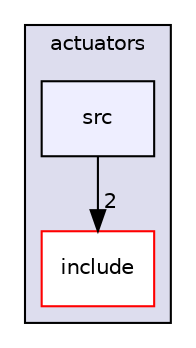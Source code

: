 digraph "catkin_ws/src/hardware/actuators/src" {
  compound=true
  node [ fontsize="10", fontname="Helvetica"];
  edge [ labelfontsize="10", labelfontname="Helvetica"];
  subgraph clusterdir_505a92d04ae516fa1bd5598d51b36237 {
    graph [ bgcolor="#ddddee", pencolor="black", label="actuators" fontname="Helvetica", fontsize="10", URL="dir_505a92d04ae516fa1bd5598d51b36237.html"]
  dir_d395d6ca70d480966144fed78956b9d5 [shape=box label="include" fillcolor="white" style="filled" color="red" URL="dir_d395d6ca70d480966144fed78956b9d5.html"];
  dir_dee39ade7a5baa4c1896d120f597b78f [shape=box, label="src", style="filled", fillcolor="#eeeeff", pencolor="black", URL="dir_dee39ade7a5baa4c1896d120f597b78f.html"];
  }
  dir_dee39ade7a5baa4c1896d120f597b78f->dir_d395d6ca70d480966144fed78956b9d5 [headlabel="2", labeldistance=1.5 headhref="dir_000074_000072.html"];
}
